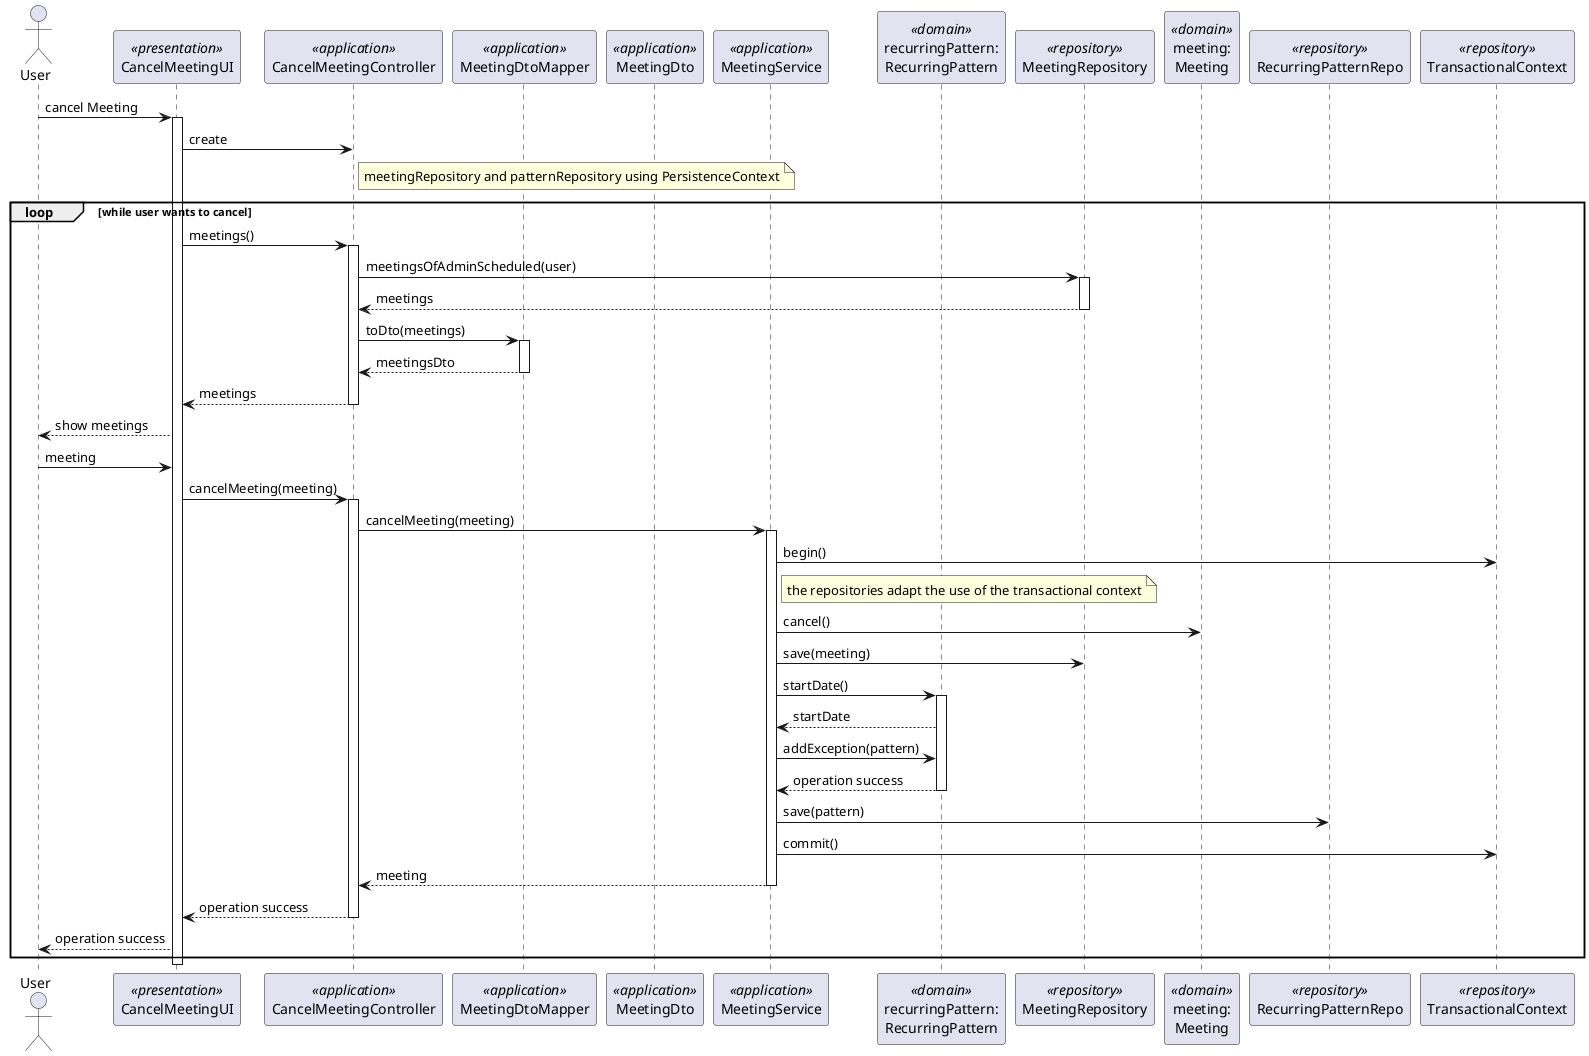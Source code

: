 @startuml

skinparam packageStyle rect
skinparam shadowing false

actor User as Actor
participant CancelMeetingUI as UI <<presentation>> order 1
participant CancelMeetingController as Controller <<application>> order 2
participant MeetingDtoMapper as MAPPER <<application>> order 2
participant MeetingDto as DTO <<application>> order 2
participant MeetingService as Service <<application>> order 3
participant "recurringPattern:\nRecurringPattern" as Pattern <<domain>> order 4
participant MeetingRepository as MeetingRepo <<repository>> order 7
participant "meeting:\nMeeting" as Meeting <<domain>> order 8
participant RecurringPatternRepo as Repo <<repository>> order 9
participant TransactionalContext as TXCTX <<repository>> order 10

Actor -> UI : cancel Meeting
activate UI
    UI -> Controller : create
            note right of Controller : meetingRepository and patternRepository using PersistenceContext
    loop while user wants to cancel
            UI -> Controller : meetings()
    activate Controller
            Controller -> MeetingRepo : meetingsOfAdminScheduled(user)
            activate MeetingRepo
                Controller <-- MeetingRepo : meetings
            deactivate MeetingRepo
            Controller -> MAPPER : toDto(meetings)
            activate MAPPER
                Controller <-- MAPPER : meetingsDto
            deactivate MAPPER
            UI <-- Controller : meetings
            deactivate Controller
    deactivate Controller
    Actor <-- UI : show meetings
    Actor -> UI : meeting
    UI -> Controller : cancelMeeting(meeting)
    activate Controller
            Controller -> Service : cancelMeeting(meeting)
            activate Service
                Service -> TXCTX : begin()
                note right of Service : the repositories adapt the use of the transactional context
                Service -> Meeting : cancel()
                Service -> MeetingRepo : save(meeting)
                Service -> Pattern : startDate()
                activate Pattern
                Service <-- Pattern : startDate
                Service -> Pattern : addException(pattern)
                Service <-- Pattern : operation success
                deactivate Pattern
                Service -> Repo : save(pattern)
                Service -> TXCTX : commit()


            Controller <-- Service : meeting
            deactivate Service
            UI <-- Controller : operation success
            deactivate Controller
            Actor <--UI : operation success
    end
deactivate UI

@enduml

